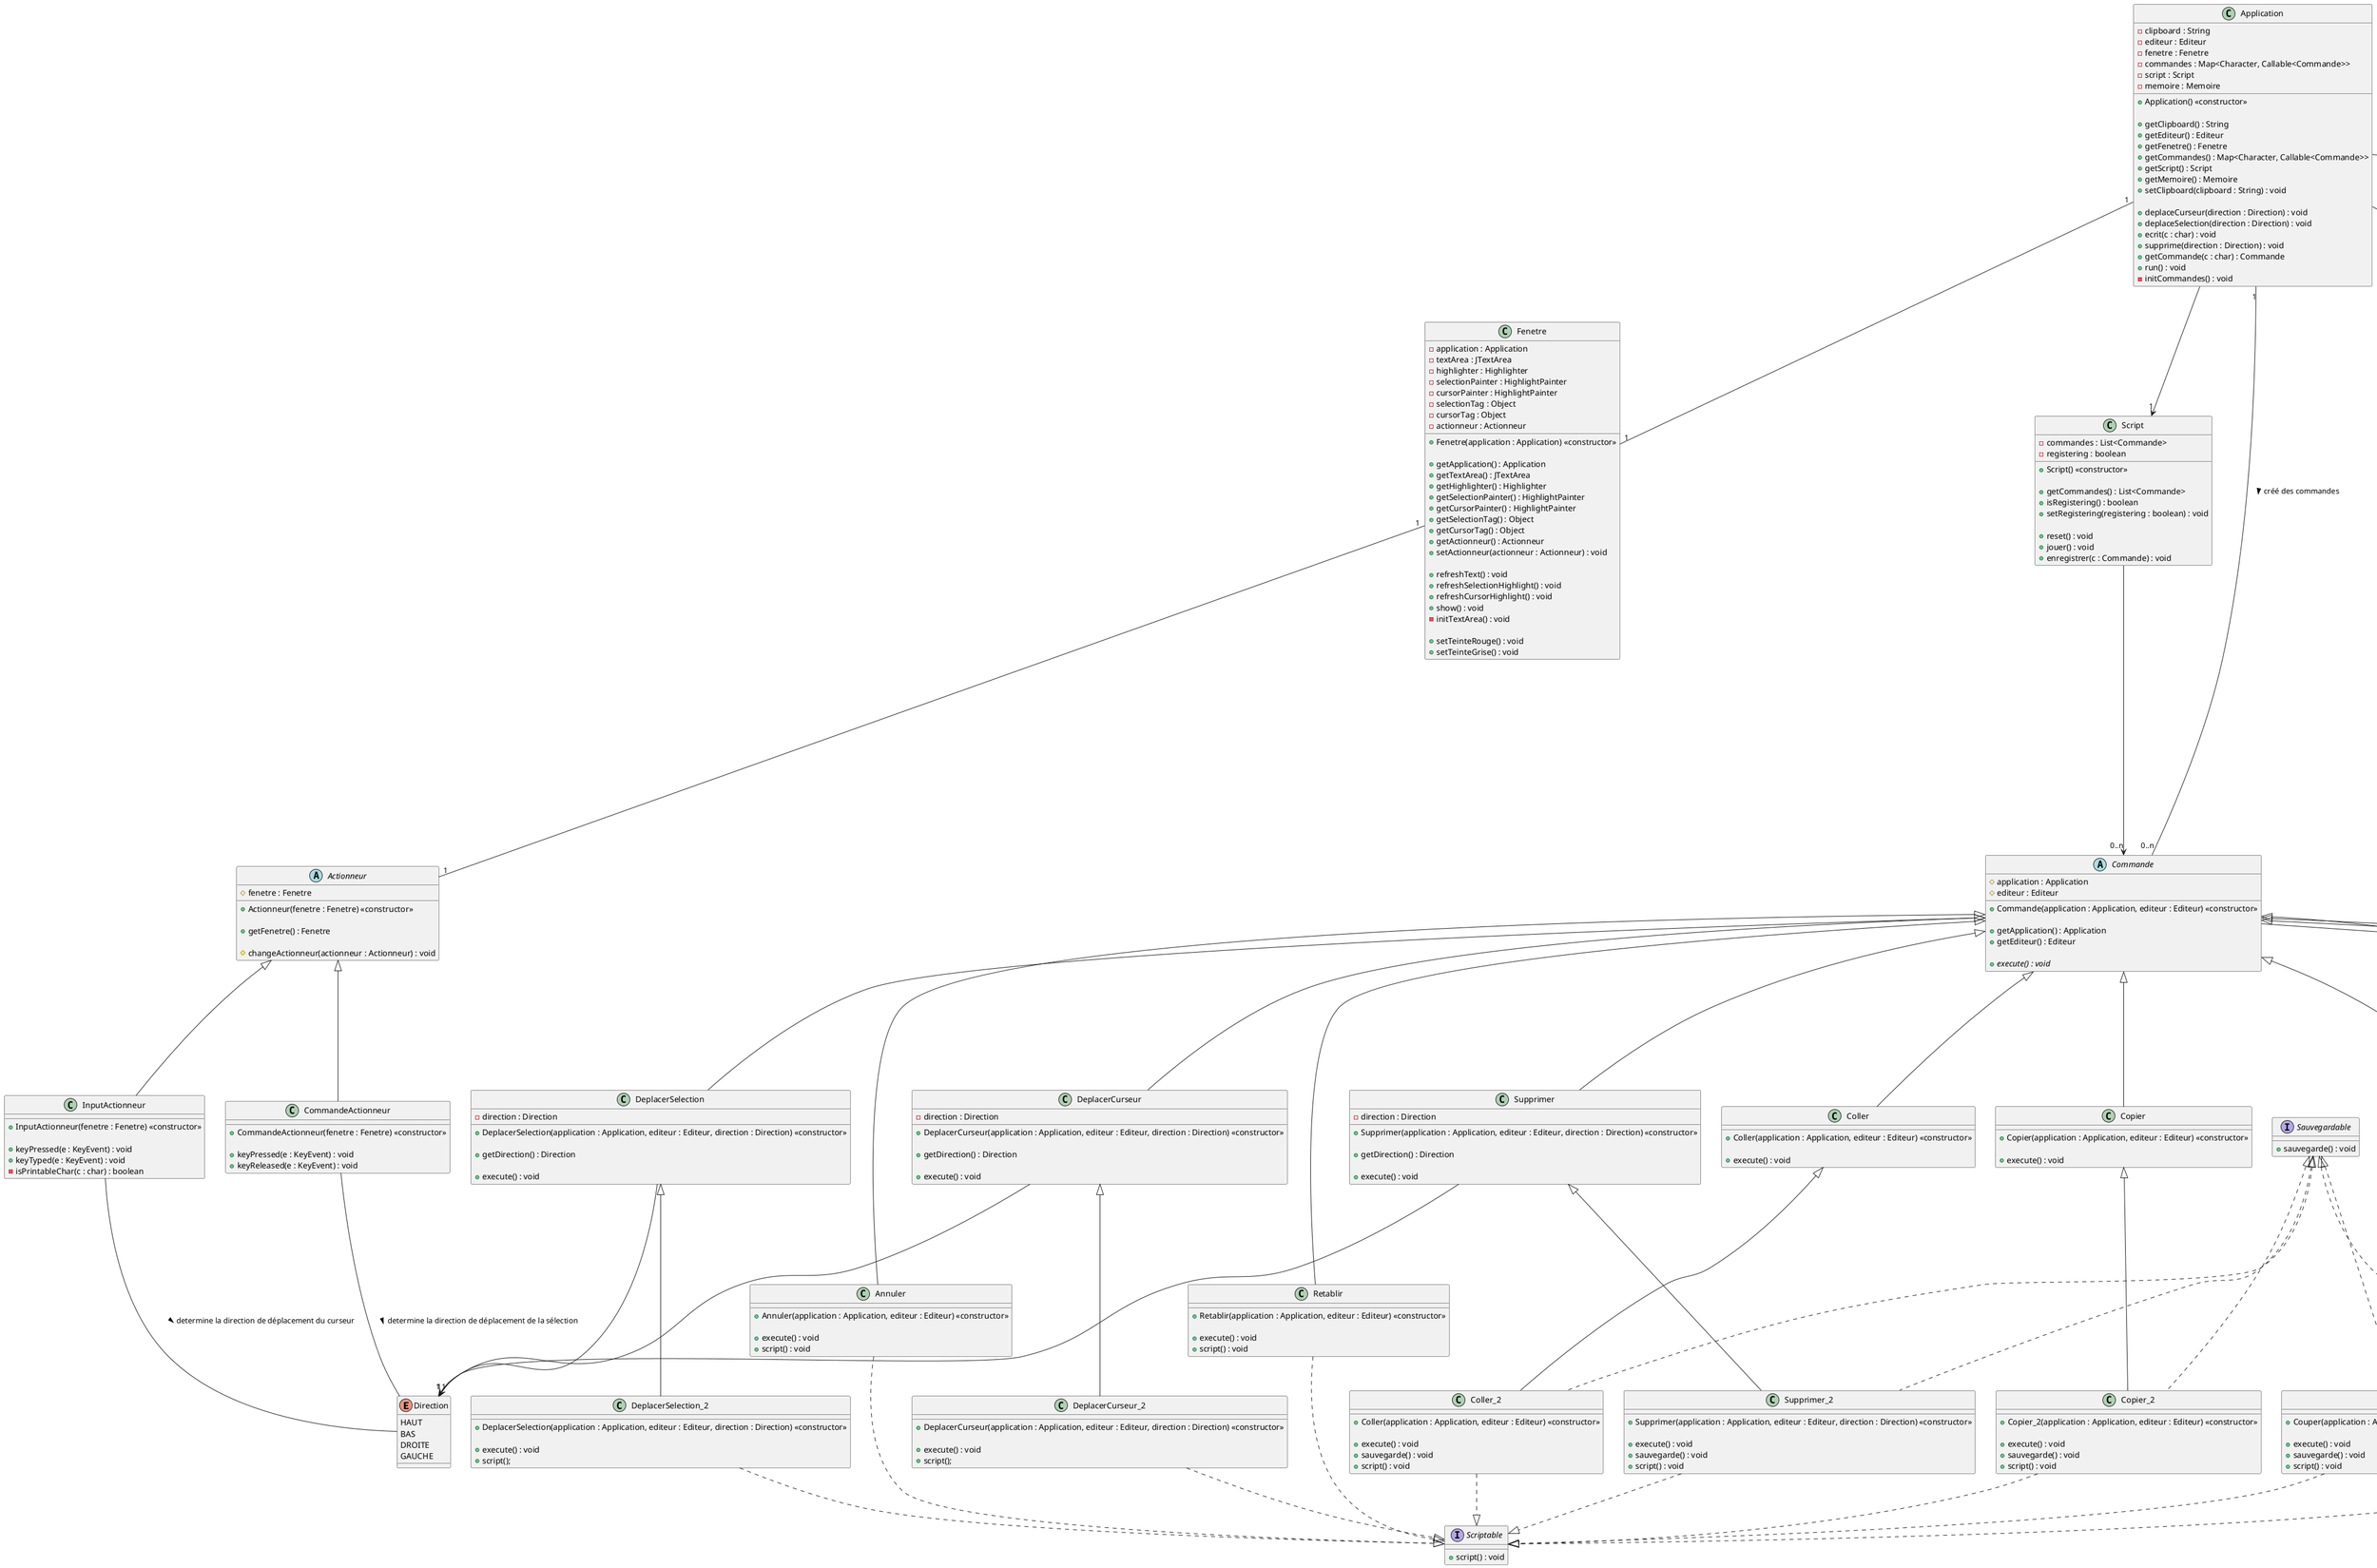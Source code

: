 @startuml class

enum "Direction"{
    HAUT
    BAS
    DROITE
    GAUCHE
}

class "Application"{
    -clipboard : String
    -editeur : Editeur
    -fenetre : Fenetre
    -commandes : Map<Character, Callable<Commande>>
    -script : Script
    -memoire : Memoire

    +Application() <<constructor>>

    +getClipboard() : String
    +getEditeur() : Editeur
    +getFenetre() : Fenetre
    +getCommandes() : Map<Character, Callable<Commande>>
    +getScript() : Script
    +getMemoire() : Memoire
    +setClipboard(clipboard : String) : void

    +deplaceCurseur(direction : Direction) : void
    +deplaceSelection(direction : Direction) : void
    +ecrit(c : char) : void
    +supprime(direction : Direction) : void
    +getCommande(c : char) : Commande
    +run() : void
    -initCommandes() : void
}

class "Fenetre"{
    -application : Application
    -textArea : JTextArea
    -highlighter : Highlighter
    -selectionPainter : HighlightPainter
    -cursorPainter : HighlightPainter
    -selectionTag : Object
    -cursorTag : Object
    -actionneur : Actionneur

    +Fenetre(application : Application) <<constructor>>

    +getApplication() : Application
    +getTextArea() : JTextArea
    +getHighlighter() : Highlighter
    +getSelectionPainter() : HighlightPainter
    +getCursorPainter() : HighlightPainter
    +getSelectionTag() : Object
    +getCursorTag() : Object
    +getActionneur() : Actionneur
    +setActionneur(actionneur : Actionneur) : void

    +refreshText() : void
    +refreshSelectionHighlight() : void
    +refreshCursorHighlight() : void
    +show() : void
    -initTextArea() : void

    +setTeinteRouge() : void
    +setTeinteGrise() : void
}

abstract class "Actionneur"{
    #fenetre : Fenetre

    +Actionneur(fenetre : Fenetre) <<constructor>>

    +getFenetre() : Fenetre

    #changeActionneur(actionneur : Actionneur) : void
}

class "InputActionneur"{
    +InputActionneur(fenetre : Fenetre) <<constructor>>

    +keyPressed(e : KeyEvent) : void
    +keyTyped(e : KeyEvent) : void
    -isPrintableChar(c : char) : boolean
}

class "CommandeActionneur"{
    +CommandeActionneur(fenetre : Fenetre) <<constructor>>

    +keyPressed(e : KeyEvent) : void
    +keyReleased(e : KeyEvent) : void
}

class "Editeur"{
    -texte : StringBuffer
    -curseur : int
    -selection : Selection

    +Editeur() <<constructor>>

    +getTexte() : StringBuffer
    +getCurseur() : int
    +getSelection() : Selection

    +writeChar(c : char) : void
    +deleteChar(direction : Direction) : void
    +moveCurseur(direction : Direction) : void
    +moveSelection(direction : Direction) : void
    +resetSelection() : void
    +emptySelection() : boolean
    +getSelectedText() : String
    +setSelectedText(String remplacement) : void
    +removeSelectedText() : void

    +createSnapshot() : Snapshot
    +restoreSnapshot(snapshot : Snapshot) : void
}

class "Selection"{
    -offset : int

    +Selection() <<constructor>>

    +getOffset() : int
    +setOffset(offset : int) : void
}

abstract class "Commande"{
    #application : Application
    #editeur : Editeur

    +Commande(application : Application, editeur : Editeur) <<constructor>>

    +getApplication() : Application
    +getEditeur() : Editeur

    {abstract}+execute() : void
}

class "Copier"{
    +Copier(application : Application, editeur : Editeur) <<constructor>>

    +execute() : void
}

class "Coller"{
    +Coller(application : Application, editeur : Editeur) <<constructor>>

    +execute() : void
}

class "Couper"{
    +Couper(application : Application, editeur : Editeur) <<constructor>>

    +execute() : void
}

class "DeplacerCurseur"{
    -direction : Direction

    +DeplacerCurseur(application : Application, editeur : Editeur, direction : Direction) <<constructor>>

    +getDirection() : Direction

    +execute() : void
}

class "DeplacerSelection"{
    -direction : Direction

    +DeplacerSelection(application : Application, editeur : Editeur, direction : Direction) <<constructor>>

    +getDirection() : Direction

    +execute() : void
}

class "Ecrire"{
    -c : char

    +Ecrire(application : Application, editeur : Editeur, c : char) <<constructor>>

    +getChar() : char

    +execute() : void
}

class "Supprimer"{
    -direction : Direction

    +Supprimer(application : Application, editeur : Editeur, direction : Direction) <<constructor>>

    +getDirection() : Direction

    +execute() : void
}

class "Annuler"{
    +Annuler(application : Application, editeur : Editeur) <<constructor>>

    +execute() : void
    +script() : void
}

class "Retablir"{
    +Retablir(application : Application, editeur : Editeur) <<constructor>>

    +execute() : void
    +script() : void
}

class "EnregistrerScript"{
    +EnregistrerScript(application : Application, editeur : Editeur) <<constructor>>

    +execute() : void
}

class "RejouerScript"{
    +RejouerScript(application : Application, editeur : Editeur) <<constructor>>

    +execute() : void
}

class "Copier_2"{
    +Copier_2(application : Application, editeur : Editeur) <<constructor>>

    +execute() : void
    +sauvegarde() : void
    +script() : void
}

class "Coller_2"{
    +Coller(application : Application, editeur : Editeur) <<constructor>>

    +execute() : void
    +sauvegarde() : void
    +script() : void
}

class "Couper_2"{
    +Couper(application : Application, editeur : Editeur) <<constructor>>

    +execute() : void
    +sauvegarde() : void
    +script() : void
}

class "DeplacerCurseur_2"{
    +DeplacerCurseur(application : Application, editeur : Editeur, direction : Direction) <<constructor>>

    +execute() : void
    +script();
}

class "DeplacerSelection_2"{
    +DeplacerSelection(application : Application, editeur : Editeur, direction : Direction) <<constructor>>

    +execute() : void
    +script();
}

class "Ecrire_2"{
    +Ecrire(application : Application, editeur : Editeur, c : char) <<constructor>>

    +execute() : void
    +sauvegarde() : void
    +script() : void
}

class "Supprimer_2"{
    +Supprimer(application : Application, editeur : Editeur, direction : Direction) <<constructor>>

    +execute() : void
    +sauvegarde() : void
    +script() : void
}

class "Memoire"{
    -passe : Stack<Snapshot>
    -futur : Stack<Snapshot>
    -present : Snapshot

    +Memoire(present : Snapshot) <<constructor>>

    +getPasse() : Stack<Snapshot>
    +getFutur() : Stack<Snapshot>
    +getPresent() : Snapshot

    +sauvegarde(snap : Snapshot) : void
    +retourPasser() : Snapshot
    +retourFutur() : Snapshot
}

class "Snapshot"{
    -texte : StringBuffer
    -curseur : int

    +Snapshot(texte : StringBuffer, curseur : int) <<constructor>>

    +getTexte() : StringBuffer
    +getCurseur() : int

    +clone() : Snapshot
}

class "Script"{
    -commandes : List<Commande>
    -registering : boolean

    +Script() <<constructor>>

    +getCommandes() : List<Commande>
    +isRegistering() : boolean
    +setRegistering(registering : boolean) : void

    +reset() : void
    +jouer() : void
    +enregistrer(c : Commande) : void
}

interface "Sauvegardable"{
    +sauvegarde() : void
}

interface "Scriptable"{
    +script() : void
}

Application -->"1" Editeur
Application "1"--"1" Fenetre
Application "1"--"0..n" Commande : > créé des commandes
Application -->"1" Memoire
Application -->"1" Script
Script -->"0..n" Commande
Memoire -->"1..n" Snapshot
Fenetre "1"--"1" Actionneur
Editeur -->"1" Selection
Editeur "1"-->"0..n" Snapshot : > créé des snapshots
Commande -->"1" Editeur

DeplacerCurseur -->"1" Direction
DeplacerSelection -->"1" Direction
Supprimer -->"1" Direction

InputActionneur -- Direction : > determine la direction de déplacement du curseur
CommandeActionneur -- Direction : > determine la direction de déplacement de la sélection

Commande <|-- Copier
Commande <|-- Couper
Commande <|-- Coller
Commande <|-- DeplacerCurseur
Commande <|-- DeplacerSelection
Commande <|-- Ecrire
Commande <|-- Supprimer

Actionneur <|-- InputActionneur
Actionneur <|-- CommandeActionneur

Copier <|-- Copier_2
Couper <|-- Couper_2
Coller <|-- Coller_2
DeplacerCurseur <|-- DeplacerCurseur_2
DeplacerSelection <|-- DeplacerSelection_2
Ecrire <|-- Ecrire_2
Supprimer <|-- Supprimer_2

Commande <|-- Annuler
Commande <|-- Retablir
Commande <|-- EnregistrerScript
Commande <|-- RejouerScript

Annuler ..|> Scriptable
Retablir ..|> Scriptable
Copier_2 ..|> Scriptable
Couper_2 ..|> Scriptable
Coller_2 ..|> Scriptable
DeplacerCurseur_2 ..|> Scriptable
DeplacerSelection_2 ..|> Scriptable
Ecrire_2 ..|> Scriptable
Supprimer_2 ..|> Scriptable

Sauvegardable <|.. Copier_2
Sauvegardable <|.. Couper_2
Sauvegardable <|.. Coller_2
Sauvegardable <|.. Ecrire_2
Sauvegardable <|.. Supprimer_2
@enduml